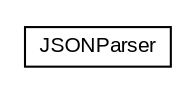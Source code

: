 #!/usr/local/bin/dot
#
# Class diagram 
# Generated by UMLGraph version R5_6-24-gf6e263 (http://www.umlgraph.org/)
#

digraph G {
	edge [fontname="arial",fontsize=10,labelfontname="arial",labelfontsize=10];
	node [fontname="arial",fontsize=10,shape=plaintext];
	nodesep=0.25;
	ranksep=0.5;
	// org.osmdroid.samplefragments.data.utils.JSONParser
	c11532 [label=<<table title="org.osmdroid.samplefragments.data.utils.JSONParser" border="0" cellborder="1" cellspacing="0" cellpadding="2" port="p" href="./JSONParser.html">
		<tr><td><table border="0" cellspacing="0" cellpadding="1">
<tr><td align="center" balign="center"> JSONParser </td></tr>
		</table></td></tr>
		</table>>, URL="./JSONParser.html", fontname="arial", fontcolor="black", fontsize=10.0];
}

